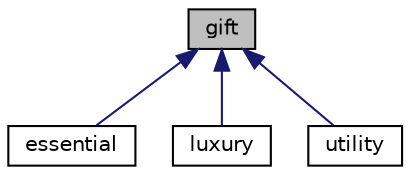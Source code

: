 digraph "gift"
{
  edge [fontname="Helvetica",fontsize="10",labelfontname="Helvetica",labelfontsize="10"];
  node [fontname="Helvetica",fontsize="10",shape=record];
  Node1 [label="gift",height=0.2,width=0.4,color="black", fillcolor="grey75", style="filled", fontcolor="black"];
  Node1 -> Node2 [dir="back",color="midnightblue",fontsize="10",style="solid",fontname="Helvetica"];
  Node2 [label="essential",height=0.2,width=0.4,color="black", fillcolor="white", style="filled",URL="$classessential.html",tooltip="GIFT CLASS Contains all attributes and functions of essential gifts. "];
  Node1 -> Node3 [dir="back",color="midnightblue",fontsize="10",style="solid",fontname="Helvetica"];
  Node3 [label="luxury",height=0.2,width=0.4,color="black", fillcolor="white", style="filled",URL="$classluxury.html",tooltip="GIFT CLASS Contains all attributes and functions of luxury gifts. "];
  Node1 -> Node4 [dir="back",color="midnightblue",fontsize="10",style="solid",fontname="Helvetica"];
  Node4 [label="utility",height=0.2,width=0.4,color="black", fillcolor="white", style="filled",URL="$classutility.html",tooltip="GIFT CLASS Contains all attributes and functions of utility gifts. "];
}
